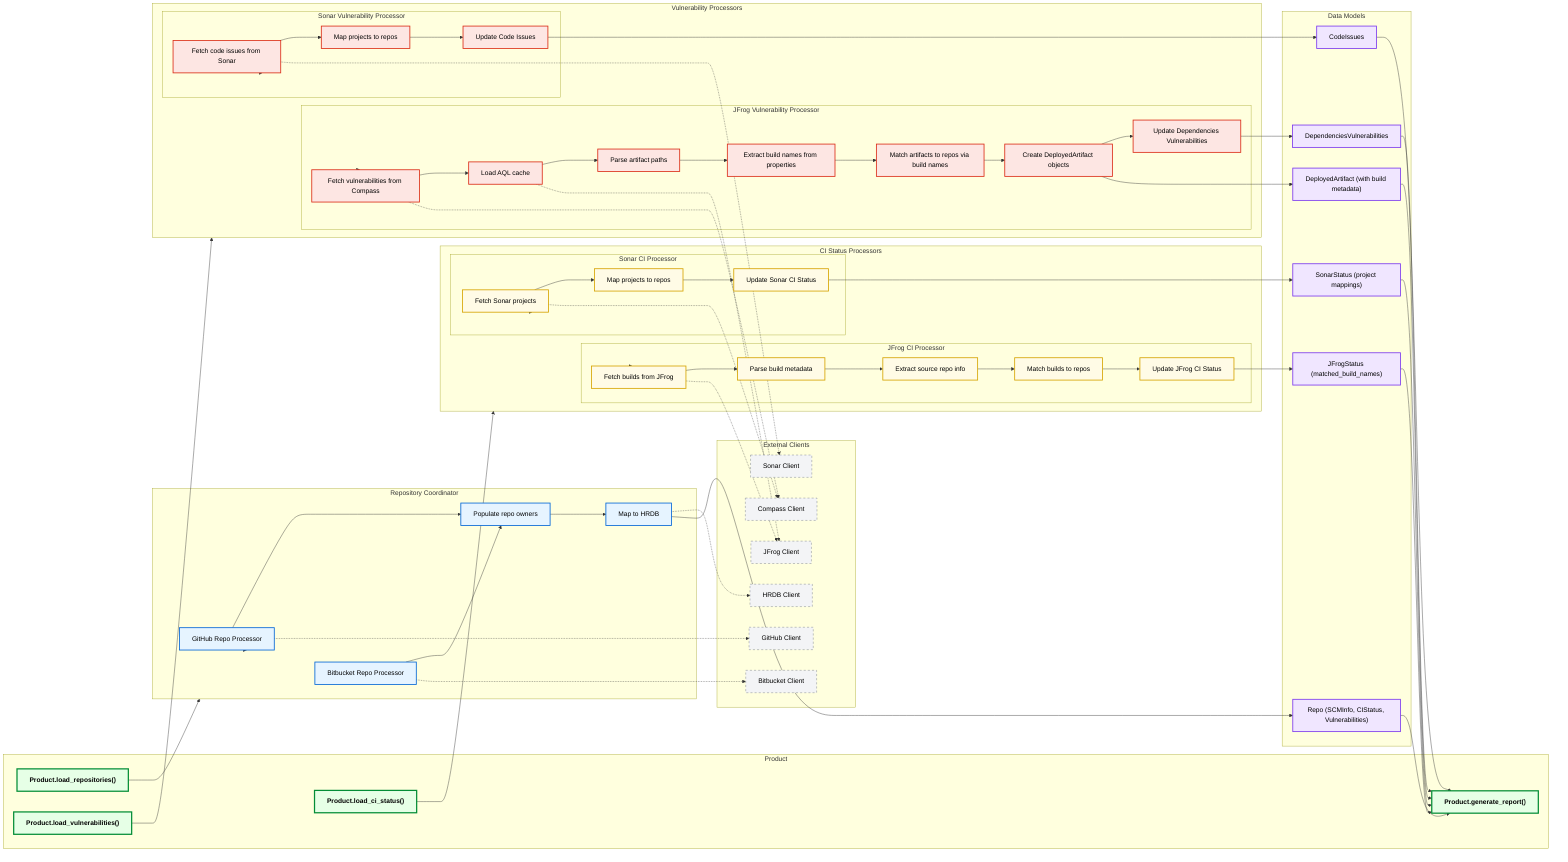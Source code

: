 ---
config:
  layout: dagre
---
flowchart LR
 subgraph PRODUCT["Product"]
    direction TB
        p1["Product.load_repositories()"]
        p2["Product.load_ci_status()"]
        p3["Product.load_vulnerabilities()"]
        p4["Product.generate_report()"]
  end
 
 subgraph REPO_COORD["Repository Coordinator"]
    direction LR
        rc1["GitHub Repo Processor"]
        rc2["Bitbucket Repo Processor"]
        rc3["Populate repo owners"]
        rc4["Map to HRDB"]
  end
 
 subgraph CI_PROC["CI Status Processors"]
    direction TB
        subgraph JFROG_CI_PROC["JFrog CI Processor"]
            jci1["Fetch builds from JFrog"]
            jci2["Parse build metadata"]
            jci3["Extract source repo info"]
            jci4["Match builds to repos"]
            jci5["Update JFrog CI Status"]
        end
        subgraph SONAR_CI_PROC["Sonar CI Processor"]
            sci1["Fetch Sonar projects"]
            sci2["Map projects to repos"]
            sci3["Update Sonar CI Status"]
        end
  end
 
 subgraph VULN_PROC["Vulnerability Processors"]
    direction TB
        subgraph JFROG_VULN_PROC["JFrog Vulnerability Processor"]
            jvp1["Fetch vulnerabilities from Compass"]
            jvp2["Load AQL cache"]
            jvp3["Parse artifact paths"]
            jvp4["Extract build names from properties"]
            jvp5["Match artifacts to repos via build names"]
            jvp6["Create DeployedArtifact objects"]
            jvp7["Update Dependencies Vulnerabilities"]
        end
        subgraph SONAR_VULN_PROC["Sonar Vulnerability Processor"]
            svp1["Fetch code issues from Sonar"]
            svp2["Map projects to repos"]
            svp3["Update Code Issues"]
        end
  end
 
 subgraph CLIENTS["External Clients"]
    direction TB
        cc1["Compass Client"]
        jc1["JFrog Client"]
        sc1["Sonar Client"]
        gc1["GitHub Client"]
        bc1["Bitbucket Client"]
        hc1["HRDB Client"]
  end
 
 subgraph DATA_MODELS["Data Models"]
    direction LR
        dm1["Repo (SCMInfo, CIStatus, Vulnerabilities)"]
        dm2["JFrogStatus (matched_build_names)"]
        dm3["SonarStatus (project mappings)"]
        dm4["DeployedArtifact (with build metadata)"]
        dm5["DependenciesVulnerabilities"]
        dm6["CodeIssues"]
  end

    %% Product orchestration flow
    p1 --> REPO_COORD
    p2 --> CI_PROC
    p3 --> VULN_PROC
    
    %% Repository coordination flow
    REPO_COORD --> rc1
    REPO_COORD --> rc2
    rc1 --> rc3
    rc2 --> rc3
    rc3 --> rc4
    
    %% CI status processing flow
    CI_PROC --> jci1
    jci1 --> jci2
    jci2 --> jci3
    jci3 --> jci4
    jci4 --> jci5
    
    CI_PROC --> sci1
    sci1 --> sci2
    sci2 --> sci3
    
    %% Vulnerability processing flow
    VULN_PROC --> jvp1
    jvp1 --> jvp2
    jvp2 --> jvp3
    jvp3 --> jvp4
    jvp4 --> jvp5
    jvp5 --> jvp6
    jvp6 --> jvp7
    
    VULN_PROC --> svp1
    svp1 --> svp2
    svp2 --> svp3
    
    %% Client connections
    rc1 -.-> gc1
    rc2 -.-> bc1
    rc4 -.-> hc1
    jci1 -.-> jc1
    jvp1 -.-> cc1
    jvp2 -.-> jc1
    sci1 -.-> cc1
    svp1 -.-> sc1
    
    %% Data model updates
    rc4 --> dm1
    jci5 --> dm2
    sci3 --> dm3
    jvp6 --> dm4
    jvp7 --> dm5
    svp3 --> dm6
    
    %% Final aggregation
    dm1 --> p4
    dm2 --> p4
    dm3 --> p4
    dm4 --> p4
    dm5 --> p4
    dm6 --> p4

    %% Styling
    classDef product fill:#e6ffe6,stroke:#038d36,stroke-width:3px,font-weight:bold,color:#000
    classDef coordinator fill:#e6f4ff,stroke:#0366d6,stroke-width:2px,color:#000
    classDef processor fill:#fffbe6,stroke:#d6a403,stroke-width:2px,color:#000
    classDef vuln fill:#fde6e3,stroke:#db2e18,stroke-width:2px,color:#000
    classDef client fill:#f3f4f6,stroke:#6b7280,stroke-width:1px,stroke-dasharray: 5 5,color:#000
    classDef model fill:#f0e6ff,stroke:#7c3aed,stroke-width:2px,color:#000
    
    class p1,p2,p3,p4 product
    class rc1,rc2,rc3,rc4 coordinator
    class jci1,jci2,jci3,jci4,jci5,sci1,sci2,sci3 processor
    class jvp1,jvp2,jvp3,jvp4,jvp5,jvp6,jvp7,svp1,svp2,svp3 vuln
    class cc1,jc1,sc1,gc1,bc1,hc1 client
    class dm1,dm2,dm3,dm4,dm5,dm6 model